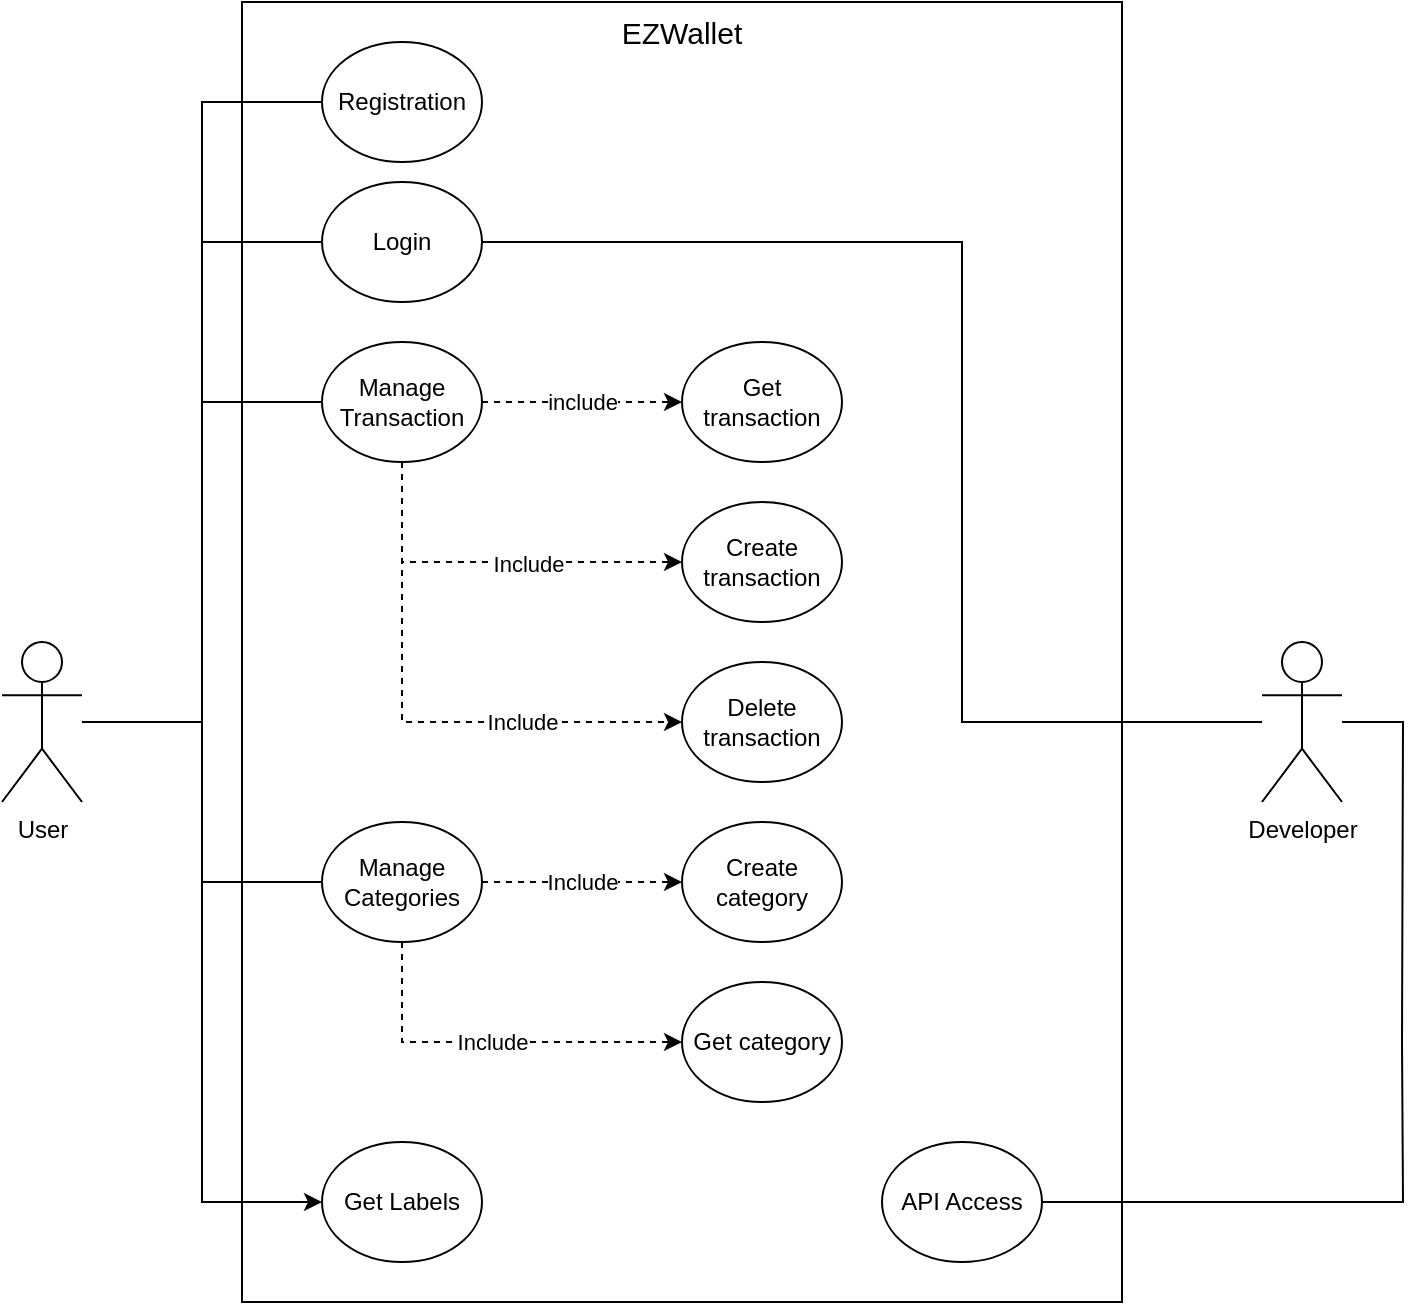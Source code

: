 <mxfile version="21.2.2" type="device">
  <diagram name="Pagina-1" id="SwFdMuPyess3JVUYGwJ6">
    <mxGraphModel dx="911" dy="735" grid="1" gridSize="10" guides="1" tooltips="1" connect="1" arrows="1" fold="1" page="1" pageScale="1" pageWidth="827" pageHeight="1169" math="0" shadow="0">
      <root>
        <mxCell id="0" />
        <mxCell id="1" parent="0" />
        <mxCell id="hd37IQOqFg9SAO2HP4Vp-47" style="edgeStyle=orthogonalEdgeStyle;rounded=0;orthogonalLoop=1;jettySize=auto;html=1;entryX=0;entryY=0.5;entryDx=0;entryDy=0;endArrow=none;endFill=0;" parent="1" source="hd37IQOqFg9SAO2HP4Vp-1" target="hd37IQOqFg9SAO2HP4Vp-18" edge="1">
          <mxGeometry relative="1" as="geometry" />
        </mxCell>
        <mxCell id="hd37IQOqFg9SAO2HP4Vp-48" style="edgeStyle=orthogonalEdgeStyle;rounded=0;orthogonalLoop=1;jettySize=auto;html=1;entryX=0;entryY=0.5;entryDx=0;entryDy=0;endArrow=none;endFill=0;" parent="1" source="hd37IQOqFg9SAO2HP4Vp-1" target="hd37IQOqFg9SAO2HP4Vp-27" edge="1">
          <mxGeometry relative="1" as="geometry" />
        </mxCell>
        <mxCell id="hd37IQOqFg9SAO2HP4Vp-51" style="edgeStyle=orthogonalEdgeStyle;rounded=0;orthogonalLoop=1;jettySize=auto;html=1;entryX=0;entryY=0.5;entryDx=0;entryDy=0;endArrow=none;endFill=0;" parent="1" source="hd37IQOqFg9SAO2HP4Vp-1" target="hd37IQOqFg9SAO2HP4Vp-45" edge="1">
          <mxGeometry relative="1" as="geometry" />
        </mxCell>
        <mxCell id="nKxA4t5GcD8QH2U30N4E-10" style="edgeStyle=orthogonalEdgeStyle;rounded=0;orthogonalLoop=1;jettySize=auto;html=1;entryX=0;entryY=0.5;entryDx=0;entryDy=0;" parent="1" source="hd37IQOqFg9SAO2HP4Vp-1" target="nKxA4t5GcD8QH2U30N4E-9" edge="1">
          <mxGeometry relative="1" as="geometry" />
        </mxCell>
        <mxCell id="nKxA4t5GcD8QH2U30N4E-14" style="edgeStyle=orthogonalEdgeStyle;rounded=0;orthogonalLoop=1;jettySize=auto;html=1;entryX=0;entryY=0.5;entryDx=0;entryDy=0;endArrow=none;endFill=0;" parent="1" source="hd37IQOqFg9SAO2HP4Vp-1" target="nKxA4t5GcD8QH2U30N4E-11" edge="1">
          <mxGeometry relative="1" as="geometry" />
        </mxCell>
        <mxCell id="hd37IQOqFg9SAO2HP4Vp-1" value="User" style="shape=umlActor;verticalLabelPosition=bottom;verticalAlign=top;html=1;outlineConnect=0;" parent="1" vertex="1">
          <mxGeometry x="80" y="350" width="40" height="80" as="geometry" />
        </mxCell>
        <mxCell id="hd37IQOqFg9SAO2HP4Vp-55" style="edgeStyle=orthogonalEdgeStyle;rounded=0;orthogonalLoop=1;jettySize=auto;html=1;endArrow=none;endFill=0;" parent="1" source="hd37IQOqFg9SAO2HP4Vp-8" edge="1">
          <mxGeometry relative="1" as="geometry">
            <mxPoint x="780" y="550" as="targetPoint" />
          </mxGeometry>
        </mxCell>
        <mxCell id="gZjo6haEc6kRvoVsBA3X-1" style="edgeStyle=orthogonalEdgeStyle;rounded=0;orthogonalLoop=1;jettySize=auto;html=1;entryX=1;entryY=0.5;entryDx=0;entryDy=0;endArrow=none;endFill=0;" edge="1" parent="1" source="hd37IQOqFg9SAO2HP4Vp-8" target="hd37IQOqFg9SAO2HP4Vp-18">
          <mxGeometry relative="1" as="geometry">
            <Array as="points">
              <mxPoint x="560" y="390" />
              <mxPoint x="560" y="150" />
            </Array>
          </mxGeometry>
        </mxCell>
        <mxCell id="hd37IQOqFg9SAO2HP4Vp-8" value="Developer" style="shape=umlActor;verticalLabelPosition=bottom;verticalAlign=top;html=1;outlineConnect=0;" parent="1" vertex="1">
          <mxGeometry x="710" y="350" width="40" height="80" as="geometry" />
        </mxCell>
        <mxCell id="hd37IQOqFg9SAO2HP4Vp-12" value="&lt;font style=&quot;font-size: 15px;&quot;&gt;EZWallet&lt;/font&gt;" style="rounded=0;whiteSpace=wrap;html=1;horizontal=1;verticalAlign=top;fillColor=none;" parent="1" vertex="1">
          <mxGeometry x="200" y="30" width="440" height="650" as="geometry" />
        </mxCell>
        <mxCell id="hd37IQOqFg9SAO2HP4Vp-18" value="Login" style="ellipse;whiteSpace=wrap;html=1;" parent="1" vertex="1">
          <mxGeometry x="240" y="120" width="80" height="60" as="geometry" />
        </mxCell>
        <mxCell id="hd37IQOqFg9SAO2HP4Vp-30" value="include" style="edgeStyle=orthogonalEdgeStyle;rounded=0;orthogonalLoop=1;jettySize=auto;html=1;dashed=1;" parent="1" source="hd37IQOqFg9SAO2HP4Vp-27" target="hd37IQOqFg9SAO2HP4Vp-28" edge="1">
          <mxGeometry relative="1" as="geometry" />
        </mxCell>
        <mxCell id="hd37IQOqFg9SAO2HP4Vp-31" style="edgeStyle=orthogonalEdgeStyle;rounded=0;orthogonalLoop=1;jettySize=auto;html=1;exitX=0.5;exitY=1;exitDx=0;exitDy=0;entryX=0;entryY=0.5;entryDx=0;entryDy=0;dashed=1;" parent="1" source="hd37IQOqFg9SAO2HP4Vp-27" target="hd37IQOqFg9SAO2HP4Vp-29" edge="1">
          <mxGeometry relative="1" as="geometry" />
        </mxCell>
        <mxCell id="hd37IQOqFg9SAO2HP4Vp-32" value="Include" style="edgeLabel;html=1;align=center;verticalAlign=middle;resizable=0;points=[];" parent="hd37IQOqFg9SAO2HP4Vp-31" vertex="1" connectable="0">
          <mxGeometry x="0.185" y="-1" relative="1" as="geometry">
            <mxPoint as="offset" />
          </mxGeometry>
        </mxCell>
        <mxCell id="hd37IQOqFg9SAO2HP4Vp-27" value="Manage Transaction" style="ellipse;whiteSpace=wrap;html=1;" parent="1" vertex="1">
          <mxGeometry x="240" y="200" width="80" height="60" as="geometry" />
        </mxCell>
        <mxCell id="hd37IQOqFg9SAO2HP4Vp-28" value="Get transaction" style="ellipse;whiteSpace=wrap;html=1;" parent="1" vertex="1">
          <mxGeometry x="420" y="200" width="80" height="60" as="geometry" />
        </mxCell>
        <mxCell id="hd37IQOqFg9SAO2HP4Vp-29" value="Create transaction" style="ellipse;whiteSpace=wrap;html=1;" parent="1" vertex="1">
          <mxGeometry x="420" y="280" width="80" height="60" as="geometry" />
        </mxCell>
        <mxCell id="nKxA4t5GcD8QH2U30N4E-7" value="Include" style="edgeStyle=orthogonalEdgeStyle;rounded=0;orthogonalLoop=1;jettySize=auto;html=1;endArrow=classic;endFill=1;dashed=1;" parent="1" source="hd37IQOqFg9SAO2HP4Vp-45" target="nKxA4t5GcD8QH2U30N4E-4" edge="1">
          <mxGeometry relative="1" as="geometry" />
        </mxCell>
        <mxCell id="nKxA4t5GcD8QH2U30N4E-8" value="Include" style="edgeStyle=orthogonalEdgeStyle;rounded=0;orthogonalLoop=1;jettySize=auto;html=1;exitX=0.5;exitY=1;exitDx=0;exitDy=0;entryX=0;entryY=0.5;entryDx=0;entryDy=0;dashed=1;" parent="1" source="hd37IQOqFg9SAO2HP4Vp-45" target="nKxA4t5GcD8QH2U30N4E-6" edge="1">
          <mxGeometry relative="1" as="geometry" />
        </mxCell>
        <mxCell id="hd37IQOqFg9SAO2HP4Vp-45" value="Manage Categories" style="ellipse;whiteSpace=wrap;html=1;" parent="1" vertex="1">
          <mxGeometry x="240" y="440" width="80" height="60" as="geometry" />
        </mxCell>
        <mxCell id="hd37IQOqFg9SAO2HP4Vp-56" style="edgeStyle=orthogonalEdgeStyle;rounded=0;orthogonalLoop=1;jettySize=auto;html=1;endArrow=none;endFill=0;" parent="1" source="hd37IQOqFg9SAO2HP4Vp-53" edge="1">
          <mxGeometry relative="1" as="geometry">
            <mxPoint x="780" y="550" as="targetPoint" />
          </mxGeometry>
        </mxCell>
        <mxCell id="hd37IQOqFg9SAO2HP4Vp-53" value="API Access" style="ellipse;whiteSpace=wrap;html=1;" parent="1" vertex="1">
          <mxGeometry x="520" y="600" width="80" height="60" as="geometry" />
        </mxCell>
        <mxCell id="nKxA4t5GcD8QH2U30N4E-1" value="Delete transaction" style="ellipse;whiteSpace=wrap;html=1;" parent="1" vertex="1">
          <mxGeometry x="420" y="360" width="80" height="60" as="geometry" />
        </mxCell>
        <mxCell id="nKxA4t5GcD8QH2U30N4E-2" style="edgeStyle=orthogonalEdgeStyle;rounded=0;orthogonalLoop=1;jettySize=auto;html=1;exitX=0.5;exitY=1;exitDx=0;exitDy=0;entryX=0;entryY=0.5;entryDx=0;entryDy=0;dashed=1;" parent="1" source="hd37IQOqFg9SAO2HP4Vp-27" target="nKxA4t5GcD8QH2U30N4E-1" edge="1">
          <mxGeometry relative="1" as="geometry">
            <mxPoint x="290" y="270" as="sourcePoint" />
            <mxPoint x="430" y="320" as="targetPoint" />
            <Array as="points">
              <mxPoint x="280" y="390" />
            </Array>
          </mxGeometry>
        </mxCell>
        <mxCell id="nKxA4t5GcD8QH2U30N4E-3" value="Include" style="edgeLabel;html=1;align=center;verticalAlign=middle;resizable=0;points=[];" parent="nKxA4t5GcD8QH2U30N4E-2" vertex="1" connectable="0">
          <mxGeometry x="0.185" y="-1" relative="1" as="geometry">
            <mxPoint x="30" y="-1" as="offset" />
          </mxGeometry>
        </mxCell>
        <mxCell id="nKxA4t5GcD8QH2U30N4E-4" value="Create category" style="ellipse;whiteSpace=wrap;html=1;" parent="1" vertex="1">
          <mxGeometry x="420" y="440" width="80" height="60" as="geometry" />
        </mxCell>
        <mxCell id="nKxA4t5GcD8QH2U30N4E-6" value="Get category" style="ellipse;whiteSpace=wrap;html=1;" parent="1" vertex="1">
          <mxGeometry x="420" y="520" width="80" height="60" as="geometry" />
        </mxCell>
        <mxCell id="nKxA4t5GcD8QH2U30N4E-9" value="Get Labels" style="ellipse;whiteSpace=wrap;html=1;" parent="1" vertex="1">
          <mxGeometry x="240" y="600" width="80" height="60" as="geometry" />
        </mxCell>
        <mxCell id="nKxA4t5GcD8QH2U30N4E-11" value="Registration" style="ellipse;whiteSpace=wrap;html=1;" parent="1" vertex="1">
          <mxGeometry x="240" y="50" width="80" height="60" as="geometry" />
        </mxCell>
      </root>
    </mxGraphModel>
  </diagram>
</mxfile>
